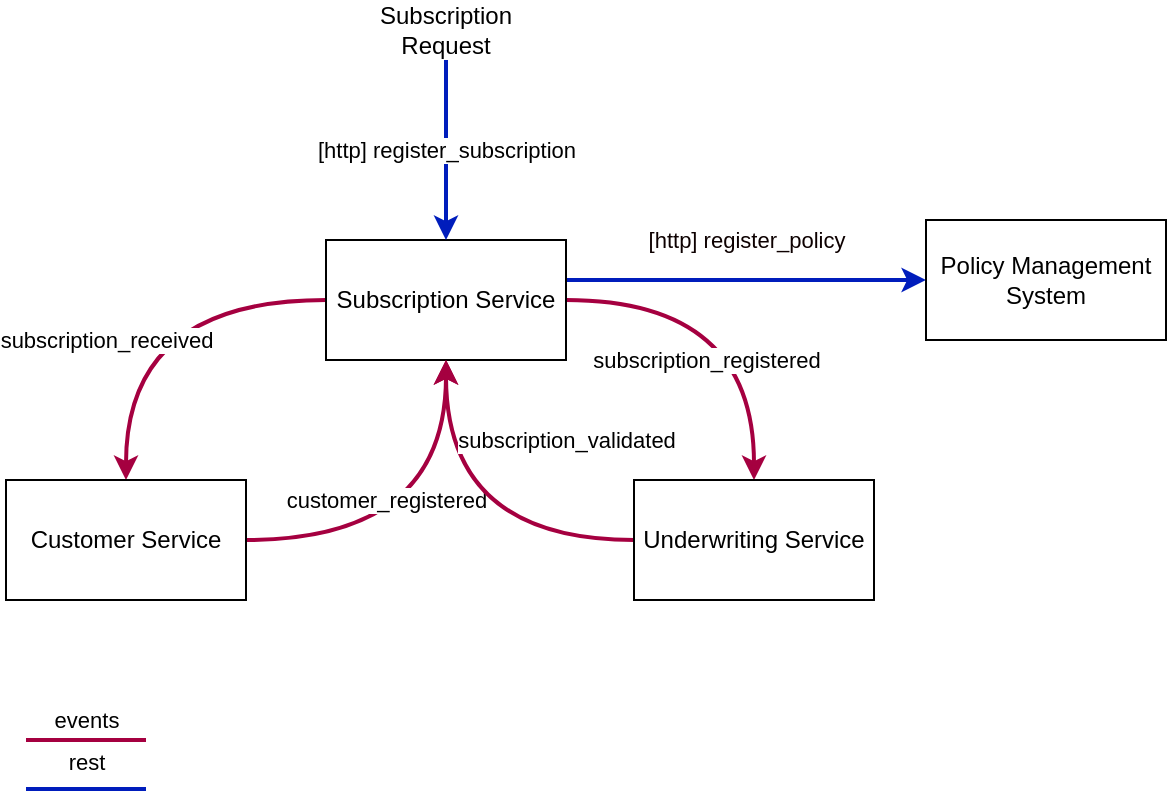 <mxfile version="22.0.3" type="device">
  <diagram name="Page-1" id="DBkBxSEDgN7H38XfpzfN">
    <mxGraphModel dx="1114" dy="999" grid="1" gridSize="10" guides="1" tooltips="1" connect="1" arrows="1" fold="1" page="1" pageScale="1" pageWidth="827" pageHeight="1169" math="0" shadow="0">
      <root>
        <mxCell id="0" />
        <mxCell id="1" parent="0" />
        <mxCell id="U6RIFL57jzrGoWS-Cn7I-20" value="subscription_received" style="edgeStyle=orthogonalEdgeStyle;orthogonalLoop=1;jettySize=auto;html=1;entryX=0.5;entryY=0;entryDx=0;entryDy=0;curved=1;fillColor=#d80073;strokeColor=#A50040;strokeWidth=2;" edge="1" parent="1" source="U6RIFL57jzrGoWS-Cn7I-1" target="U6RIFL57jzrGoWS-Cn7I-2">
          <mxGeometry x="0.263" y="-10" relative="1" as="geometry">
            <mxPoint as="offset" />
          </mxGeometry>
        </mxCell>
        <mxCell id="U6RIFL57jzrGoWS-Cn7I-22" value="subscription_registered" style="edgeStyle=orthogonalEdgeStyle;orthogonalLoop=1;jettySize=auto;html=1;entryX=0.5;entryY=0;entryDx=0;entryDy=0;curved=1;fillColor=#d80073;strokeColor=#A50040;strokeWidth=2;" edge="1" parent="1" source="U6RIFL57jzrGoWS-Cn7I-1" target="U6RIFL57jzrGoWS-Cn7I-3">
          <mxGeometry x="0.348" y="-24" relative="1" as="geometry">
            <mxPoint as="offset" />
          </mxGeometry>
        </mxCell>
        <mxCell id="U6RIFL57jzrGoWS-Cn7I-25" value="&lt;font color=&quot;#0d0000&quot;&gt;[http] register_policy&lt;/font&gt;" style="edgeStyle=orthogonalEdgeStyle;rounded=0;orthogonalLoop=1;jettySize=auto;html=1;fontColor=#365fbf;fillColor=#0050ef;strokeColor=#001DBC;strokeWidth=2;" edge="1" parent="1" source="U6RIFL57jzrGoWS-Cn7I-1" target="U6RIFL57jzrGoWS-Cn7I-5">
          <mxGeometry y="20" relative="1" as="geometry">
            <Array as="points">
              <mxPoint x="470" y="400" />
              <mxPoint x="470" y="400" />
            </Array>
            <mxPoint as="offset" />
          </mxGeometry>
        </mxCell>
        <mxCell id="U6RIFL57jzrGoWS-Cn7I-1" value="Subscription Service" style="rounded=0;whiteSpace=wrap;html=1;" vertex="1" parent="1">
          <mxGeometry x="200" y="380" width="120" height="60" as="geometry" />
        </mxCell>
        <mxCell id="U6RIFL57jzrGoWS-Cn7I-21" value="customer_registered" style="edgeStyle=orthogonalEdgeStyle;orthogonalLoop=1;jettySize=auto;html=1;entryX=0.5;entryY=1;entryDx=0;entryDy=0;curved=1;fillColor=#d80073;strokeColor=#A50040;strokeWidth=2;" edge="1" parent="1" source="U6RIFL57jzrGoWS-Cn7I-2" target="U6RIFL57jzrGoWS-Cn7I-1">
          <mxGeometry x="-0.263" y="20" relative="1" as="geometry">
            <mxPoint as="offset" />
          </mxGeometry>
        </mxCell>
        <mxCell id="U6RIFL57jzrGoWS-Cn7I-2" value="Customer Service" style="rounded=0;whiteSpace=wrap;html=1;" vertex="1" parent="1">
          <mxGeometry x="40" y="500" width="120" height="60" as="geometry" />
        </mxCell>
        <mxCell id="U6RIFL57jzrGoWS-Cn7I-7" value="[http] register_subscription" style="endArrow=classic;html=1;rounded=0;exitX=0.5;exitY=1;exitDx=0;exitDy=0;fillColor=#0050ef;strokeColor=#001DBC;strokeWidth=2;" edge="1" parent="1" source="U6RIFL57jzrGoWS-Cn7I-8" target="U6RIFL57jzrGoWS-Cn7I-1">
          <mxGeometry width="50" height="50" relative="1" as="geometry">
            <mxPoint x="210" y="289.289" as="sourcePoint" />
            <mxPoint x="210" y="339.289" as="targetPoint" />
          </mxGeometry>
        </mxCell>
        <mxCell id="U6RIFL57jzrGoWS-Cn7I-24" style="edgeStyle=orthogonalEdgeStyle;orthogonalLoop=1;jettySize=auto;html=1;entryX=0.5;entryY=1;entryDx=0;entryDy=0;curved=1;fillColor=#d80073;strokeColor=#A50040;strokeWidth=2;" edge="1" parent="1" source="U6RIFL57jzrGoWS-Cn7I-3" target="U6RIFL57jzrGoWS-Cn7I-1">
          <mxGeometry relative="1" as="geometry" />
        </mxCell>
        <mxCell id="U6RIFL57jzrGoWS-Cn7I-26" value="subscription_validated" style="edgeLabel;html=1;align=center;verticalAlign=middle;resizable=0;points=[];" vertex="1" connectable="0" parent="U6RIFL57jzrGoWS-Cn7I-24">
          <mxGeometry x="-0.543" y="-8" relative="1" as="geometry">
            <mxPoint x="8" y="-42" as="offset" />
          </mxGeometry>
        </mxCell>
        <mxCell id="U6RIFL57jzrGoWS-Cn7I-3" value="Underwriting Service" style="rounded=0;whiteSpace=wrap;html=1;" vertex="1" parent="1">
          <mxGeometry x="354" y="500" width="120" height="60" as="geometry" />
        </mxCell>
        <mxCell id="U6RIFL57jzrGoWS-Cn7I-5" value="Policy Management System" style="rounded=0;whiteSpace=wrap;html=1;" vertex="1" parent="1">
          <mxGeometry x="500" y="370" width="120" height="60" as="geometry" />
        </mxCell>
        <mxCell id="U6RIFL57jzrGoWS-Cn7I-8" value="Subscription Request" style="text;strokeColor=none;align=center;fillColor=none;html=1;verticalAlign=middle;whiteSpace=wrap;rounded=0;" vertex="1" parent="1">
          <mxGeometry x="230" y="260" width="60" height="30" as="geometry" />
        </mxCell>
        <mxCell id="U6RIFL57jzrGoWS-Cn7I-28" value="events" style="endArrow=none;html=1;rounded=0;fillColor=#d80073;strokeColor=#A50040;strokeWidth=2;" edge="1" parent="1">
          <mxGeometry y="10" width="50" height="50" relative="1" as="geometry">
            <mxPoint x="50" y="630" as="sourcePoint" />
            <mxPoint x="110" y="630" as="targetPoint" />
            <mxPoint as="offset" />
          </mxGeometry>
        </mxCell>
        <mxCell id="U6RIFL57jzrGoWS-Cn7I-30" value="rest" style="endArrow=none;html=1;rounded=0;fillColor=#0050ef;strokeColor=#001DBC;strokeWidth=2;" edge="1" parent="1">
          <mxGeometry y="15" width="50" height="50" relative="1" as="geometry">
            <mxPoint x="50" y="654.5" as="sourcePoint" />
            <mxPoint x="110" y="654.5" as="targetPoint" />
            <mxPoint y="1" as="offset" />
          </mxGeometry>
        </mxCell>
      </root>
    </mxGraphModel>
  </diagram>
</mxfile>
